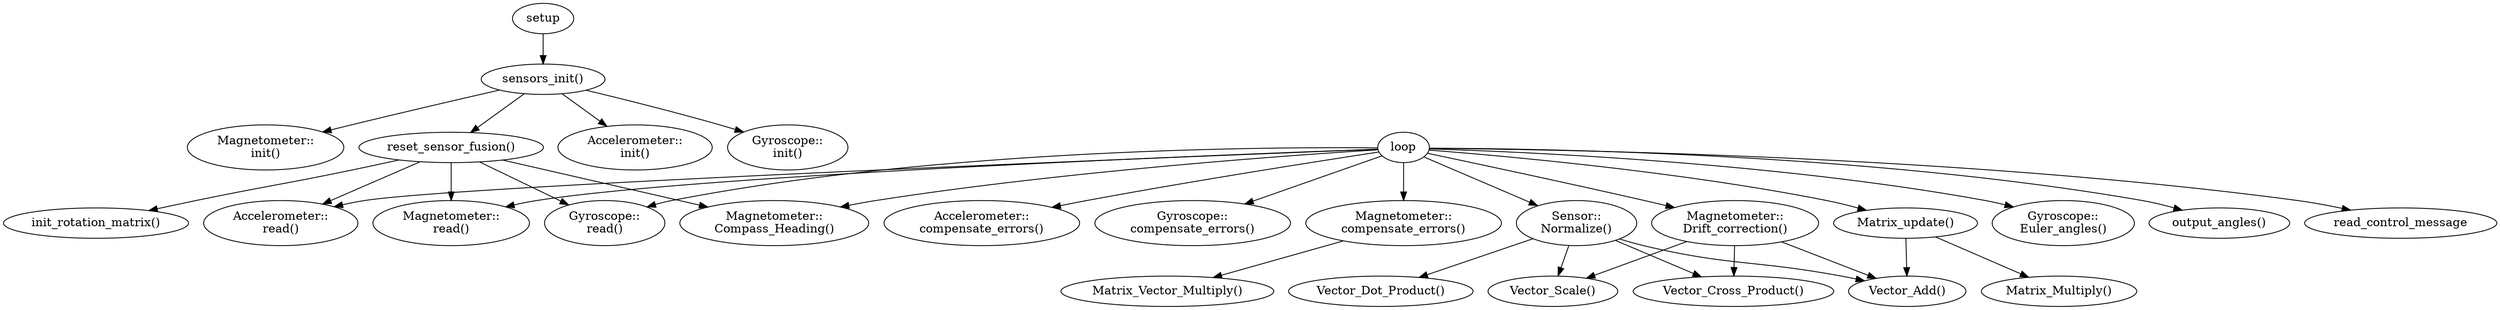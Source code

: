 digraph {
    "setup" -> "sensors_init()"
    "sensors_init()" -> "Accelerometer::\ninit()"
    "sensors_init()" -> "Gyroscope::\ninit()"
    "sensors_init()" -> "Magnetometer::\ninit()"
    "sensors_init()" -> "reset_sensor_fusion()"
    "reset_sensor_fusion()" -> "Accelerometer::\nread()"
    "reset_sensor_fusion()" -> "Magnetometer::\nread()"
    "reset_sensor_fusion()" -> "Gyroscope::\nread()"
    "reset_sensor_fusion()" -> "Magnetometer::\nCompass_Heading()"
    "reset_sensor_fusion()" -> "init_rotation_matrix()"

    "loop" -> "read_control_message"
    "loop" -> "Accelerometer::\nread()"
    "loop" -> "Magnetometer::\nread()"
    "loop" -> "Gyroscope::\nread()"
    "loop" -> "Accelerometer::\ncompensate_errors()"
    "loop" -> "Gyroscope::\ncompensate_errors()"
    "loop" -> "Magnetometer::\ncompensate_errors()"
    "loop" -> "Magnetometer::\nCompass_Heading()"
    "loop" -> "Matrix_update()"
    "loop" -> "Sensor::\nNormalize()"
    "loop" -> "Magnetometer::\nDrift_correction()"
    "loop" -> "Gyroscope::\nEuler_angles()"
    "loop" -> "output_angles()"

    "Magnetometer::\ncompensate_errors()" -> "Matrix_Vector_Multiply()"
    "Matrix_update()" -> "Vector_Add()"
    "Matrix_update()" -> "Matrix_Multiply()"
    "Sensor::\nNormalize()" -> "Vector_Dot_Product()"
    "Sensor::\nNormalize()" -> "Vector_Scale()"
    "Sensor::\nNormalize()" -> "Vector_Add()"
    "Sensor::\nNormalize()" -> "Vector_Cross_Product()"
    "Magnetometer::\nDrift_correction()" -> "Vector_Cross_Product()"
    "Magnetometer::\nDrift_correction()" -> "Vector_Scale()"
    "Magnetometer::\nDrift_correction()" -> "Vector_Add()"
}